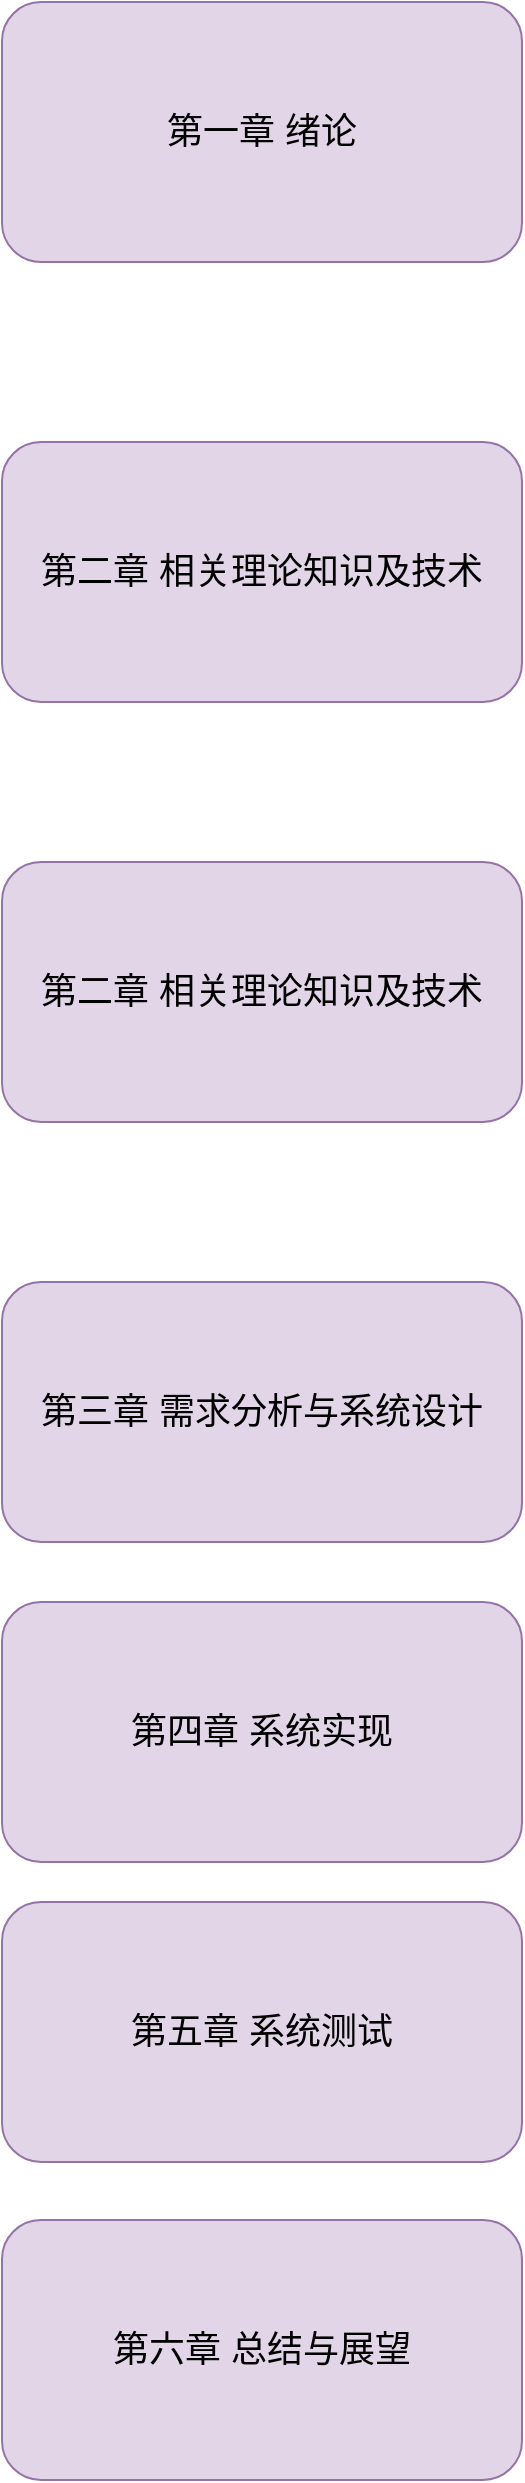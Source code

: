 <mxfile version="21.2.9" type="github">
  <diagram name="第 1 页" id="l_syPJzlnjPqEEr46ZRa">
    <mxGraphModel dx="841" dy="748" grid="1" gridSize="10" guides="1" tooltips="1" connect="1" arrows="1" fold="1" page="1" pageScale="1" pageWidth="827" pageHeight="1169" math="0" shadow="0">
      <root>
        <mxCell id="0" />
        <mxCell id="1" parent="0" />
        <mxCell id="OMgu2SZa8DHDWM3YxXOs-1" value="第一章 绪论" style="rounded=1;whiteSpace=wrap;html=1;fillColor=#e1d5e7;strokeColor=#9673a6;fontSize=18;" vertex="1" parent="1">
          <mxGeometry x="60" y="60" width="260" height="130" as="geometry" />
        </mxCell>
        <mxCell id="OMgu2SZa8DHDWM3YxXOs-2" value="第二章 相关理论知识及技术" style="rounded=1;whiteSpace=wrap;html=1;strokeColor=#9673a6;fontFamily=Helvetica;fontSize=18;fontColor=default;fillColor=#e1d5e7;" vertex="1" parent="1">
          <mxGeometry x="60" y="280" width="260" height="130" as="geometry" />
        </mxCell>
        <mxCell id="OMgu2SZa8DHDWM3YxXOs-7" value="第二章 相关理论知识及技术" style="rounded=1;whiteSpace=wrap;html=1;strokeColor=#9673a6;fontFamily=Helvetica;fontSize=18;fontColor=default;fillColor=#e1d5e7;" vertex="1" parent="1">
          <mxGeometry x="60" y="490" width="260" height="130" as="geometry" />
        </mxCell>
        <mxCell id="OMgu2SZa8DHDWM3YxXOs-9" value="第三章 需求分析与系统设计" style="rounded=1;whiteSpace=wrap;html=1;strokeColor=#9673a6;fontFamily=Helvetica;fontSize=18;fontColor=default;fillColor=#e1d5e7;" vertex="1" parent="1">
          <mxGeometry x="60" y="700" width="260" height="130" as="geometry" />
        </mxCell>
        <mxCell id="OMgu2SZa8DHDWM3YxXOs-10" value="第四章 系统实现" style="rounded=1;whiteSpace=wrap;html=1;strokeColor=#9673a6;fontFamily=Helvetica;fontSize=18;fontColor=default;fillColor=#e1d5e7;" vertex="1" parent="1">
          <mxGeometry x="60" y="860" width="260" height="130" as="geometry" />
        </mxCell>
        <mxCell id="OMgu2SZa8DHDWM3YxXOs-11" value="第五章 系统测试" style="rounded=1;whiteSpace=wrap;html=1;strokeColor=#9673a6;fontFamily=Helvetica;fontSize=18;fontColor=default;fillColor=#e1d5e7;" vertex="1" parent="1">
          <mxGeometry x="60" y="1010" width="260" height="130" as="geometry" />
        </mxCell>
        <mxCell id="OMgu2SZa8DHDWM3YxXOs-12" value="第六章 总结与展望" style="rounded=1;whiteSpace=wrap;html=1;strokeColor=#9673a6;fontFamily=Helvetica;fontSize=18;fontColor=default;fillColor=#e1d5e7;" vertex="1" parent="1">
          <mxGeometry x="60" y="1169" width="260" height="130" as="geometry" />
        </mxCell>
      </root>
    </mxGraphModel>
  </diagram>
</mxfile>
